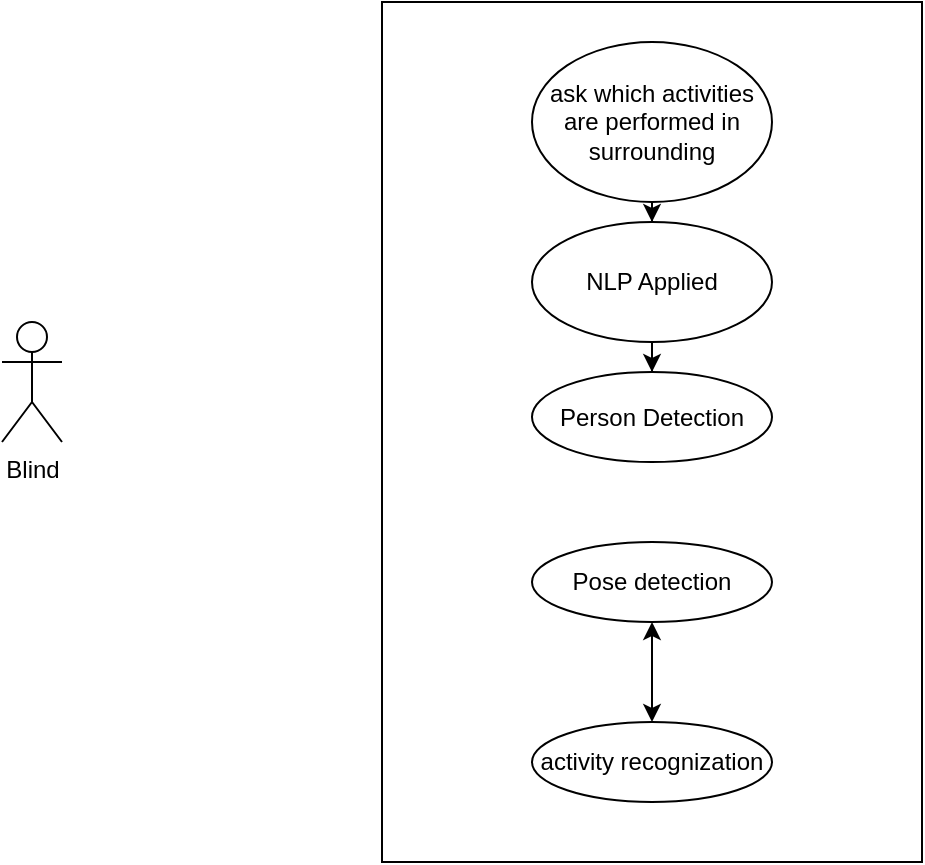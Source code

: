 <mxfile version="20.6.0" type="github">
  <diagram name="Page-1" id="c4acf3e9-155e-7222-9cf6-157b1a14988f">
    <mxGraphModel dx="794" dy="493" grid="1" gridSize="10" guides="1" tooltips="1" connect="1" arrows="1" fold="1" page="1" pageScale="1" pageWidth="850" pageHeight="1100" background="none" math="0" shadow="0">
      <root>
        <mxCell id="0" />
        <mxCell id="1" parent="0" />
        <mxCell id="MUdtubms9sKat610m0NK-1" value="Blind" style="shape=umlActor;verticalLabelPosition=bottom;verticalAlign=top;html=1;" parent="1" vertex="1">
          <mxGeometry x="80" y="180" width="30" height="60" as="geometry" />
        </mxCell>
        <mxCell id="oqH2r3hoesfP-rXsv06T-1" value="" style="rounded=0;whiteSpace=wrap;html=1;" vertex="1" parent="1">
          <mxGeometry x="270" y="20" width="270" height="430" as="geometry" />
        </mxCell>
        <mxCell id="oqH2r3hoesfP-rXsv06T-4" value="" style="edgeStyle=orthogonalEdgeStyle;rounded=0;orthogonalLoop=1;jettySize=auto;html=1;" edge="1" parent="1" source="oqH2r3hoesfP-rXsv06T-2" target="oqH2r3hoesfP-rXsv06T-3">
          <mxGeometry relative="1" as="geometry" />
        </mxCell>
        <mxCell id="oqH2r3hoesfP-rXsv06T-2" value="ask which activities are performed in surrounding" style="ellipse;whiteSpace=wrap;html=1;" vertex="1" parent="1">
          <mxGeometry x="345" y="40" width="120" height="80" as="geometry" />
        </mxCell>
        <mxCell id="oqH2r3hoesfP-rXsv06T-6" value="" style="edgeStyle=orthogonalEdgeStyle;rounded=0;orthogonalLoop=1;jettySize=auto;html=1;" edge="1" parent="1" source="oqH2r3hoesfP-rXsv06T-3" target="oqH2r3hoesfP-rXsv06T-5">
          <mxGeometry relative="1" as="geometry" />
        </mxCell>
        <mxCell id="oqH2r3hoesfP-rXsv06T-3" value="NLP Applied" style="ellipse;whiteSpace=wrap;html=1;" vertex="1" parent="1">
          <mxGeometry x="345" y="130" width="120" height="60" as="geometry" />
        </mxCell>
        <mxCell id="oqH2r3hoesfP-rXsv06T-5" value="Person Detection" style="ellipse;whiteSpace=wrap;html=1;" vertex="1" parent="1">
          <mxGeometry x="345" y="205" width="120" height="45" as="geometry" />
        </mxCell>
        <mxCell id="oqH2r3hoesfP-rXsv06T-7" value="Pose detection" style="ellipse;whiteSpace=wrap;html=1;" vertex="1" parent="1">
          <mxGeometry x="345" y="290" width="120" height="40" as="geometry" />
        </mxCell>
        <mxCell id="oqH2r3hoesfP-rXsv06T-9" value="activity recognization" style="ellipse;whiteSpace=wrap;html=1;" vertex="1" parent="1">
          <mxGeometry x="345" y="380" width="120" height="40" as="geometry" />
        </mxCell>
        <mxCell id="oqH2r3hoesfP-rXsv06T-14" value="" style="endArrow=classic;startArrow=classic;html=1;rounded=0;entryX=0.5;entryY=1;entryDx=0;entryDy=0;" edge="1" parent="1" target="oqH2r3hoesfP-rXsv06T-7">
          <mxGeometry width="50" height="50" relative="1" as="geometry">
            <mxPoint x="405" y="380" as="sourcePoint" />
            <mxPoint x="400" y="340" as="targetPoint" />
          </mxGeometry>
        </mxCell>
      </root>
    </mxGraphModel>
  </diagram>
</mxfile>
